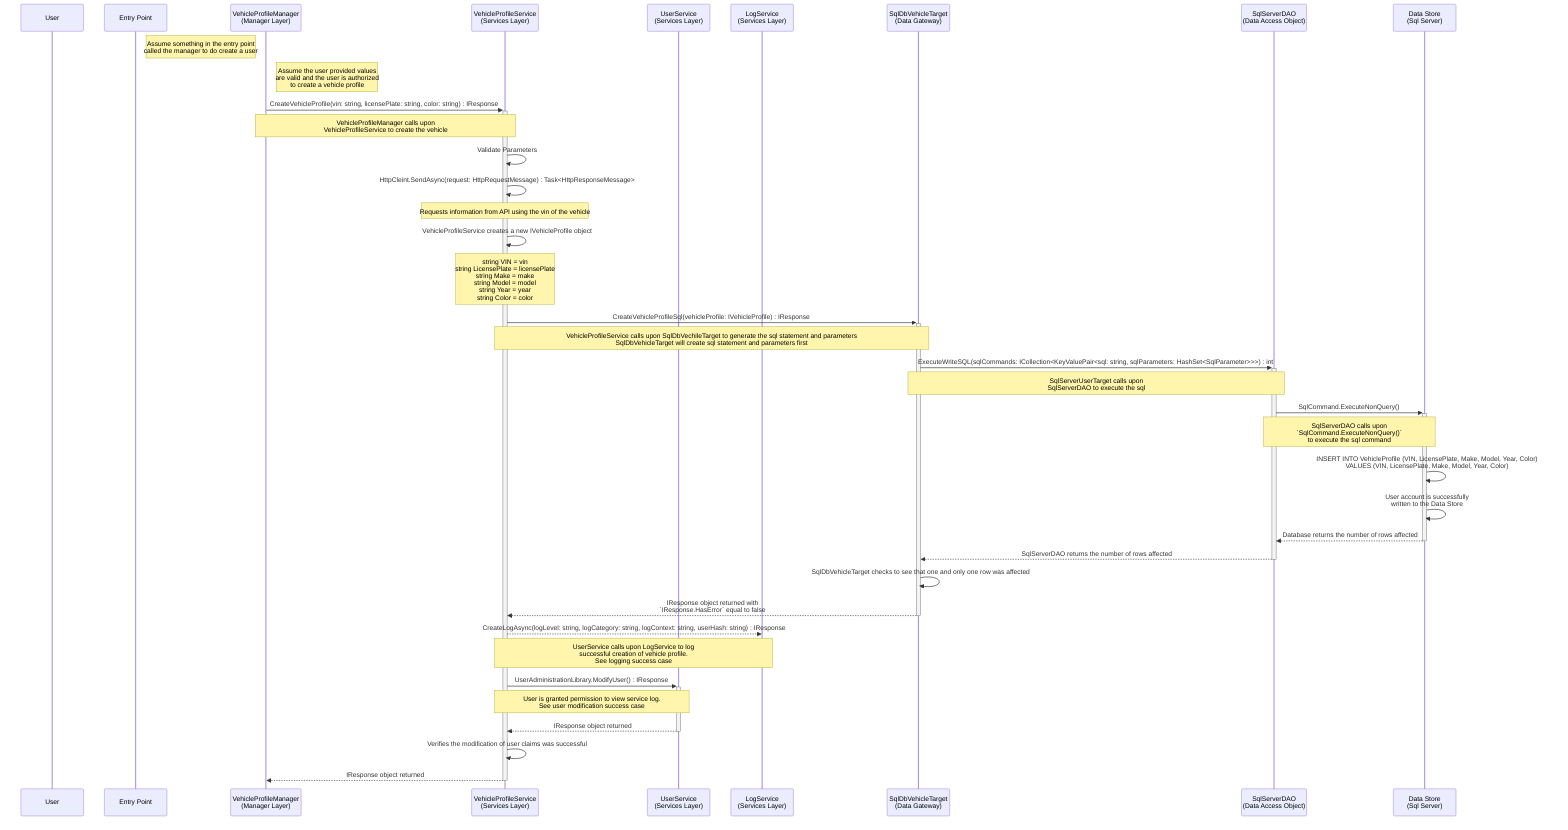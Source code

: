 sequenceDiagram
participant u as User
participant e as Entry Point
participant vpm as VehicleProfileManager<br>(Manager Layer)
participant vps as VehicleProfileService<br>(Services Layer)
participant uc as UserService<br>(Services Layer)
participant ll as LogService<br>(Services Layer)
participant dg as SqlDbVehicleTarget<br>(Data Gateway)
participant da as SqlServerDAO<br>(Data Access Object)
participant ds as Data Store<br>(Sql Server)

Note Right of e: Assume something in the entry point<br>called the manager to do create a user
Note Right of vpm: Assume the user provided values<br>are valid and the user is authorized<br>to create a vehicle profile

vpm->>+vps: CreateVehicleProfile(vin: string, licensePlate: string, color: string) : IResponse
    Note over vpm,vps: VehicleProfileManager calls upon<br>VehicleProfileService to create the vehicle

vps->>vps: Validate Parameters

# Use api to search for other details on the vehicle
vps->>vps: HttpCleint.SendAsync(request: HttpRequestMessage) : Task<HttpResponseMessage>
    Note over vps,vps: Requests information from API using the vin of the vehicle

# Create new IVehicleProfile Object
vps->>vps: VehicleProfileService creates a new IVehicleProfile object
    Note over vps,vps: string VIN = vin<br>string LicensePlate = licensePlate<br>string Make = make<br>string Model = model<br>string Year = year<br>string Color = color

# Send to data store
vps->>+dg: CreateVehicleProfileSql(vehicleProfile: IVehicleProfile) : IResponse
    Note over vps,dg: VehicleProfileService calls upon SqlDbVechileTarget to generate the sql statement and parameters<br>SqlDbVehicleTarget will create sql statement and parameters first

dg->>+da: ExecuteWriteSQL(sqlCommands: ICollection<KeyValuePair<sql: string, sqlParameters: HashSet<SqlParameter>>>) : int
    Note over dg,da: SqlServerUserTarget calls upon<br>SqlServerDAO to execute the sql

    da->>+ds: SqlCommand.ExecuteNonQuery()
        Note over da,ds: SqlServerDAO calls upon<br>`SqlCommand.ExecuteNonQuery()`<br>to execute the sql command
    ds->>ds: INSERT INTO VehicleProfile (VIN, LicensePlate, Make, Model, Year, Color)<br>VALUES (VIN, LicensePlate, Make, Model, Year, Color)

ds->>ds: User account is successfully<br>written to the Data Store

ds-->>-da: Database returns the number of rows affected

da-->>-dg: SqlServerDAO returns the number of rows affected

dg->>dg: SqlDbVehicleTarget checks to see that one and only one row was affected

dg-->>-vps: IResponse object returned with<br>`IResponse.HasError` equal to false

# Log successful vehicle creation
vps-->>ll: CreateLogAsync(logLevel: string, logCategory: string, logContext: string, userHash: string) : IResponse
    Note over vps,ll: UserService calls upon LogService to log<br>successful creation of vehicle profile.<br>See logging success case

# User is now granted access to service log
vps->>+uc: UserAdministrationLibrary.ModifyUser() : IResponse
    Note over vps,uc: User is granted permission to view service log.<br>See user modification success case

uc-->>-vps: IResponse object returned

vps->>vps: Verifies the modification of user claims was successful

vps-->>-vpm: IResponse object returned